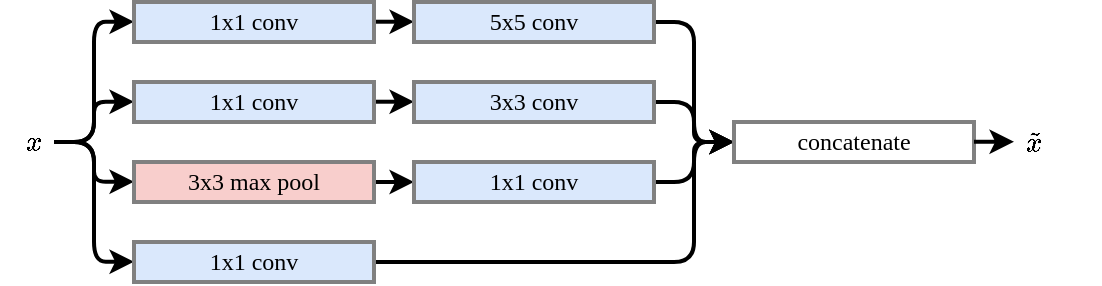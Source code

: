 <mxfile version="13.3.0" type="device"><diagram id="ePViMwWU7IOjoVy01jm1" name="Page-1"><mxGraphModel dx="981" dy="528" grid="1" gridSize="10" guides="1" tooltips="1" connect="1" arrows="1" fold="1" page="1" pageScale="1" pageWidth="827" pageHeight="1169" math="1" shadow="0"><root><mxCell id="0"/><mxCell id="1" parent="0"/><mxCell id="bbw25wsPKSufNuBFiB6F-9" value="" style="endArrow=classic;html=1;exitX=1;exitY=0.5;exitDx=0;exitDy=0;entryX=0;entryY=0.5;entryDx=0;entryDy=0;strokeWidth=2;" parent="1" source="bbw25wsPKSufNuBFiB6F-2" target="bbw25wsPKSufNuBFiB6F-3" edge="1"><mxGeometry width="50" height="50" relative="1" as="geometry"><mxPoint x="350" y="260" as="sourcePoint"/><mxPoint x="400" y="210" as="targetPoint"/></mxGeometry></mxCell><mxCell id="bbw25wsPKSufNuBFiB6F-10" value="" style="endArrow=classic;html=1;exitX=1;exitY=0.5;exitDx=0;exitDy=0;entryX=0;entryY=0.5;entryDx=0;entryDy=0;strokeWidth=2;" parent="1" edge="1"><mxGeometry width="50" height="50" relative="1" as="geometry"><mxPoint x="280" y="109.86" as="sourcePoint"/><mxPoint x="300.0" y="109.86" as="targetPoint"/></mxGeometry></mxCell><mxCell id="bbw25wsPKSufNuBFiB6F-11" value="" style="endArrow=classic;html=1;exitX=1;exitY=0.5;exitDx=0;exitDy=0;entryX=0;entryY=0.5;entryDx=0;entryDy=0;strokeWidth=2;" parent="1" edge="1"><mxGeometry width="50" height="50" relative="1" as="geometry"><mxPoint x="280" y="69.86" as="sourcePoint"/><mxPoint x="300.0" y="69.86" as="targetPoint"/></mxGeometry></mxCell><mxCell id="bbw25wsPKSufNuBFiB6F-12" value="" style="endArrow=classic;html=1;entryX=0;entryY=0.5;entryDx=0;entryDy=0;strokeWidth=2;edgeStyle=orthogonalEdgeStyle;" parent="1" edge="1"><mxGeometry width="50" height="50" relative="1" as="geometry"><mxPoint x="120" y="130" as="sourcePoint"/><mxPoint x="160.0" y="69.86" as="targetPoint"/><Array as="points"><mxPoint x="140" y="130"/><mxPoint x="140" y="70"/></Array></mxGeometry></mxCell><mxCell id="bbw25wsPKSufNuBFiB6F-13" value="" style="endArrow=classic;html=1;entryX=0;entryY=0.5;entryDx=0;entryDy=0;strokeWidth=2;edgeStyle=orthogonalEdgeStyle;" parent="1" edge="1"><mxGeometry width="50" height="50" relative="1" as="geometry"><mxPoint x="120" y="130" as="sourcePoint"/><mxPoint x="160.0" y="109.86" as="targetPoint"/><Array as="points"><mxPoint x="140" y="130"/><mxPoint x="140" y="110"/></Array></mxGeometry></mxCell><mxCell id="bbw25wsPKSufNuBFiB6F-14" value="" style="endArrow=classic;html=1;entryX=0;entryY=0.5;entryDx=0;entryDy=0;strokeWidth=2;edgeStyle=orthogonalEdgeStyle;" parent="1" edge="1"><mxGeometry width="50" height="50" relative="1" as="geometry"><mxPoint x="120" y="130" as="sourcePoint"/><mxPoint x="160.0" y="189.86" as="targetPoint"/><Array as="points"><mxPoint x="140" y="130"/><mxPoint x="140" y="190"/></Array></mxGeometry></mxCell><mxCell id="bbw25wsPKSufNuBFiB6F-15" value="" style="endArrow=classic;html=1;entryX=0;entryY=0.5;entryDx=0;entryDy=0;strokeWidth=2;edgeStyle=orthogonalEdgeStyle;" parent="1" edge="1"><mxGeometry width="50" height="50" relative="1" as="geometry"><mxPoint x="120" y="130" as="sourcePoint"/><mxPoint x="160.0" y="149.86" as="targetPoint"/><Array as="points"><mxPoint x="140" y="130"/><mxPoint x="140" y="150"/></Array></mxGeometry></mxCell><mxCell id="bbw25wsPKSufNuBFiB6F-17" value="" style="endArrow=classic;html=1;strokeWidth=2;exitX=1;exitY=0.5;exitDx=0;exitDy=0;entryX=0;entryY=0.5;entryDx=0;entryDy=0;edgeStyle=orthogonalEdgeStyle;" parent="1" source="bbw25wsPKSufNuBFiB6F-4" target="bbw25wsPKSufNuBFiB6F-8" edge="1"><mxGeometry width="50" height="50" relative="1" as="geometry"><mxPoint x="320" y="170" as="sourcePoint"/><mxPoint x="370" y="120" as="targetPoint"/></mxGeometry></mxCell><mxCell id="bbw25wsPKSufNuBFiB6F-19" value="" style="endArrow=classic;html=1;strokeWidth=2;exitX=1;exitY=0.5;exitDx=0;exitDy=0;entryX=0;entryY=0.5;entryDx=0;entryDy=0;edgeStyle=orthogonalEdgeStyle;" parent="1" source="bbw25wsPKSufNuBFiB6F-3" target="bbw25wsPKSufNuBFiB6F-8" edge="1"><mxGeometry width="50" height="50" relative="1" as="geometry"><mxPoint x="430" y="120" as="sourcePoint"/><mxPoint x="470" y="130" as="targetPoint"/></mxGeometry></mxCell><mxCell id="bbw25wsPKSufNuBFiB6F-20" value="" style="endArrow=classic;html=1;strokeWidth=2;exitX=1;exitY=0.5;exitDx=0;exitDy=0;entryX=0;entryY=0.5;entryDx=0;entryDy=0;edgeStyle=orthogonalEdgeStyle;" parent="1" source="bbw25wsPKSufNuBFiB6F-7" target="bbw25wsPKSufNuBFiB6F-8" edge="1"><mxGeometry width="50" height="50" relative="1" as="geometry"><mxPoint x="430" y="80" as="sourcePoint"/><mxPoint x="470" y="140" as="targetPoint"/></mxGeometry></mxCell><mxCell id="bbw25wsPKSufNuBFiB6F-21" value="" style="endArrow=classic;html=1;strokeWidth=2;exitX=1;exitY=0.5;exitDx=0;exitDy=0;entryX=0;entryY=0.5;entryDx=0;entryDy=0;edgeStyle=orthogonalEdgeStyle;" parent="1" source="bbw25wsPKSufNuBFiB6F-6" target="bbw25wsPKSufNuBFiB6F-8" edge="1"><mxGeometry width="50" height="50" relative="1" as="geometry"><mxPoint x="430" y="120" as="sourcePoint"/><mxPoint x="470" y="140" as="targetPoint"/><Array as="points"><mxPoint x="440" y="190"/><mxPoint x="440" y="130"/></Array></mxGeometry></mxCell><mxCell id="bbw25wsPKSufNuBFiB6F-1" value="1x1 conv" style="rounded=0;whiteSpace=wrap;html=1;strokeWidth=2;fontFamily=lmodern;fontStyle=0;strokeColor=#808080;fontSize=12;fillColor=#dae8fc;" parent="1" vertex="1"><mxGeometry x="160" y="60" width="120" height="20" as="geometry"/></mxCell><mxCell id="bbw25wsPKSufNuBFiB6F-2" value="3x3 max pool" style="rounded=0;whiteSpace=wrap;html=1;strokeWidth=2;fontFamily=lmodern;fontStyle=0;strokeColor=#808080;fillColor=#f8cecc;" parent="1" vertex="1"><mxGeometry x="160" y="140" width="120" height="20" as="geometry"/></mxCell><mxCell id="bbw25wsPKSufNuBFiB6F-3" value="1x1 conv" style="rounded=0;whiteSpace=wrap;html=1;strokeWidth=2;fontFamily=lmodern;fontStyle=0;strokeColor=#808080;fillColor=#dae8fc;" parent="1" vertex="1"><mxGeometry x="300" y="140" width="120" height="20" as="geometry"/></mxCell><mxCell id="bbw25wsPKSufNuBFiB6F-4" value="5x5 conv" style="rounded=0;whiteSpace=wrap;html=1;strokeWidth=2;fontFamily=lmodern;fontStyle=0;strokeColor=#808080;fillColor=#dae8fc;" parent="1" vertex="1"><mxGeometry x="300" y="60" width="120" height="20" as="geometry"/></mxCell><mxCell id="bbw25wsPKSufNuBFiB6F-5" value="1x1 conv" style="rounded=0;whiteSpace=wrap;html=1;strokeWidth=2;fontFamily=lmodern;fontStyle=0;strokeColor=#808080;fillColor=#dae8fc;" parent="1" vertex="1"><mxGeometry x="160" y="100" width="120" height="20" as="geometry"/></mxCell><mxCell id="bbw25wsPKSufNuBFiB6F-6" value="1x1 conv" style="rounded=0;whiteSpace=wrap;html=1;strokeWidth=2;fontFamily=lmodern;fontStyle=0;strokeColor=#808080;fillColor=#dae8fc;" parent="1" vertex="1"><mxGeometry x="160" y="180" width="120" height="20" as="geometry"/></mxCell><mxCell id="bbw25wsPKSufNuBFiB6F-7" value="3x3 conv" style="rounded=0;whiteSpace=wrap;html=1;strokeWidth=2;fontFamily=lmodern;fontStyle=0;strokeColor=#808080;fillColor=#dae8fc;" parent="1" vertex="1"><mxGeometry x="300" y="100" width="120" height="20" as="geometry"/></mxCell><mxCell id="bbw25wsPKSufNuBFiB6F-8" value="concatenate" style="rounded=0;whiteSpace=wrap;html=1;strokeWidth=2;fontFamily=lmodern;fontStyle=0;strokeColor=#808080;" parent="1" vertex="1"><mxGeometry x="460" y="120" width="120" height="20" as="geometry"/></mxCell><mxCell id="bbw25wsPKSufNuBFiB6F-22" value="$$x$$" style="text;html=1;strokeColor=none;fillColor=none;align=center;verticalAlign=middle;whiteSpace=wrap;rounded=0;fontSize=12;" parent="1" vertex="1"><mxGeometry x="100" y="120" width="20" height="20" as="geometry"/></mxCell><mxCell id="bbw25wsPKSufNuBFiB6F-23" value="$$\tilde{x}$$" style="text;html=1;strokeColor=none;fillColor=none;align=center;verticalAlign=middle;whiteSpace=wrap;rounded=0;fontSize=12;" parent="1" vertex="1"><mxGeometry x="600" y="120" width="20" height="20" as="geometry"/></mxCell><mxCell id="bbw25wsPKSufNuBFiB6F-25" value="" style="endArrow=classic;html=1;exitX=1;exitY=0.5;exitDx=0;exitDy=0;entryX=0;entryY=0.5;entryDx=0;entryDy=0;strokeWidth=2;" parent="1" edge="1"><mxGeometry width="50" height="50" relative="1" as="geometry"><mxPoint x="580" y="129.88" as="sourcePoint"/><mxPoint x="600.0" y="129.88" as="targetPoint"/></mxGeometry></mxCell></root></mxGraphModel></diagram></mxfile>